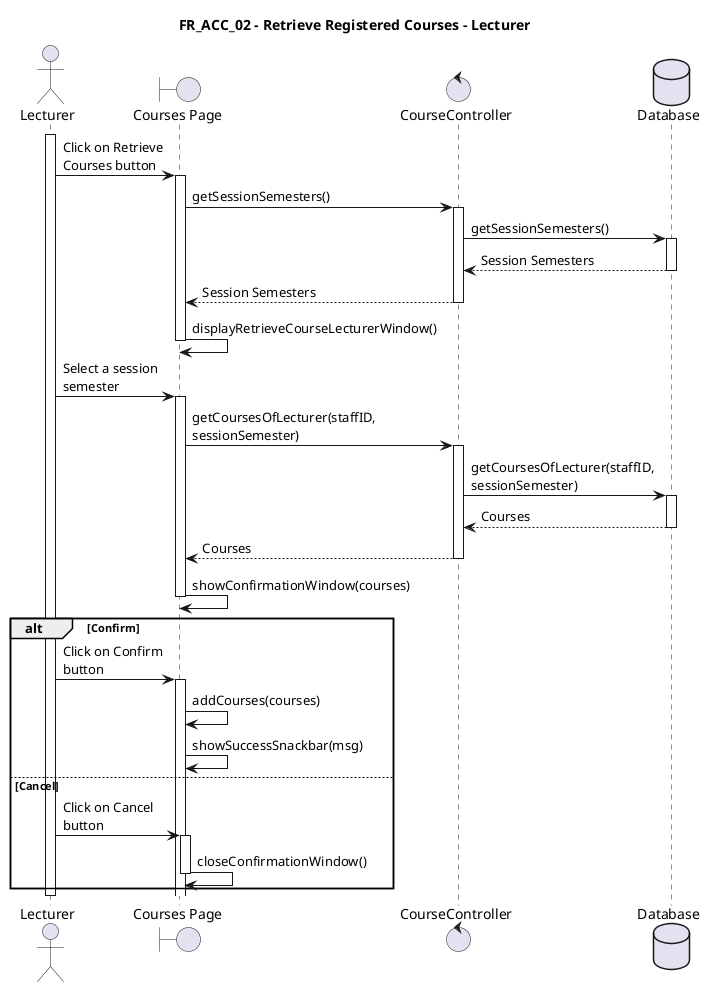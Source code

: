 @startuml FR_ACC_02
title FR_ACC_02 - Retrieve Registered Courses - Lecturer
skinparam maxMessageSize 125

actor "Lecturer" as eu
boundary "Courses Page" as fe
control "CourseController" as ct
' entity "Timetable" as en
database "Database" as db

activate eu

eu -> fe ++ : Click on Retrieve Courses button
fe -> ct ++ : getSessionSemesters()
ct -> db ++ : getSessionSemesters()
db --> ct -- : Session Semesters
ct --> fe -- : Session Semesters
fe -> fe -- : displayRetrieveCourseLecturerWindow()

eu -> fe ++ : Select a session semester
fe -> ct ++ : getCoursesOfLecturer(staffID, sessionSemester)
ct -> db ++ : getCoursesOfLecturer(staffID, sessionSemester)
db --> ct -- : Courses
ct --> fe -- : Courses
fe -> fe -- : showConfirmationWindow(courses)


alt Confirm
    eu -> fe ++ : Click on Confirm button
    fe -> fe : addCourses(courses)
    fe -> fe : showSuccessSnackbar(msg)
else Cancel
    eu -> fe ++ : Click on Cancel button
    fe -> fe -- : closeConfirmationWindow()
end


deactivate eu

@enduml